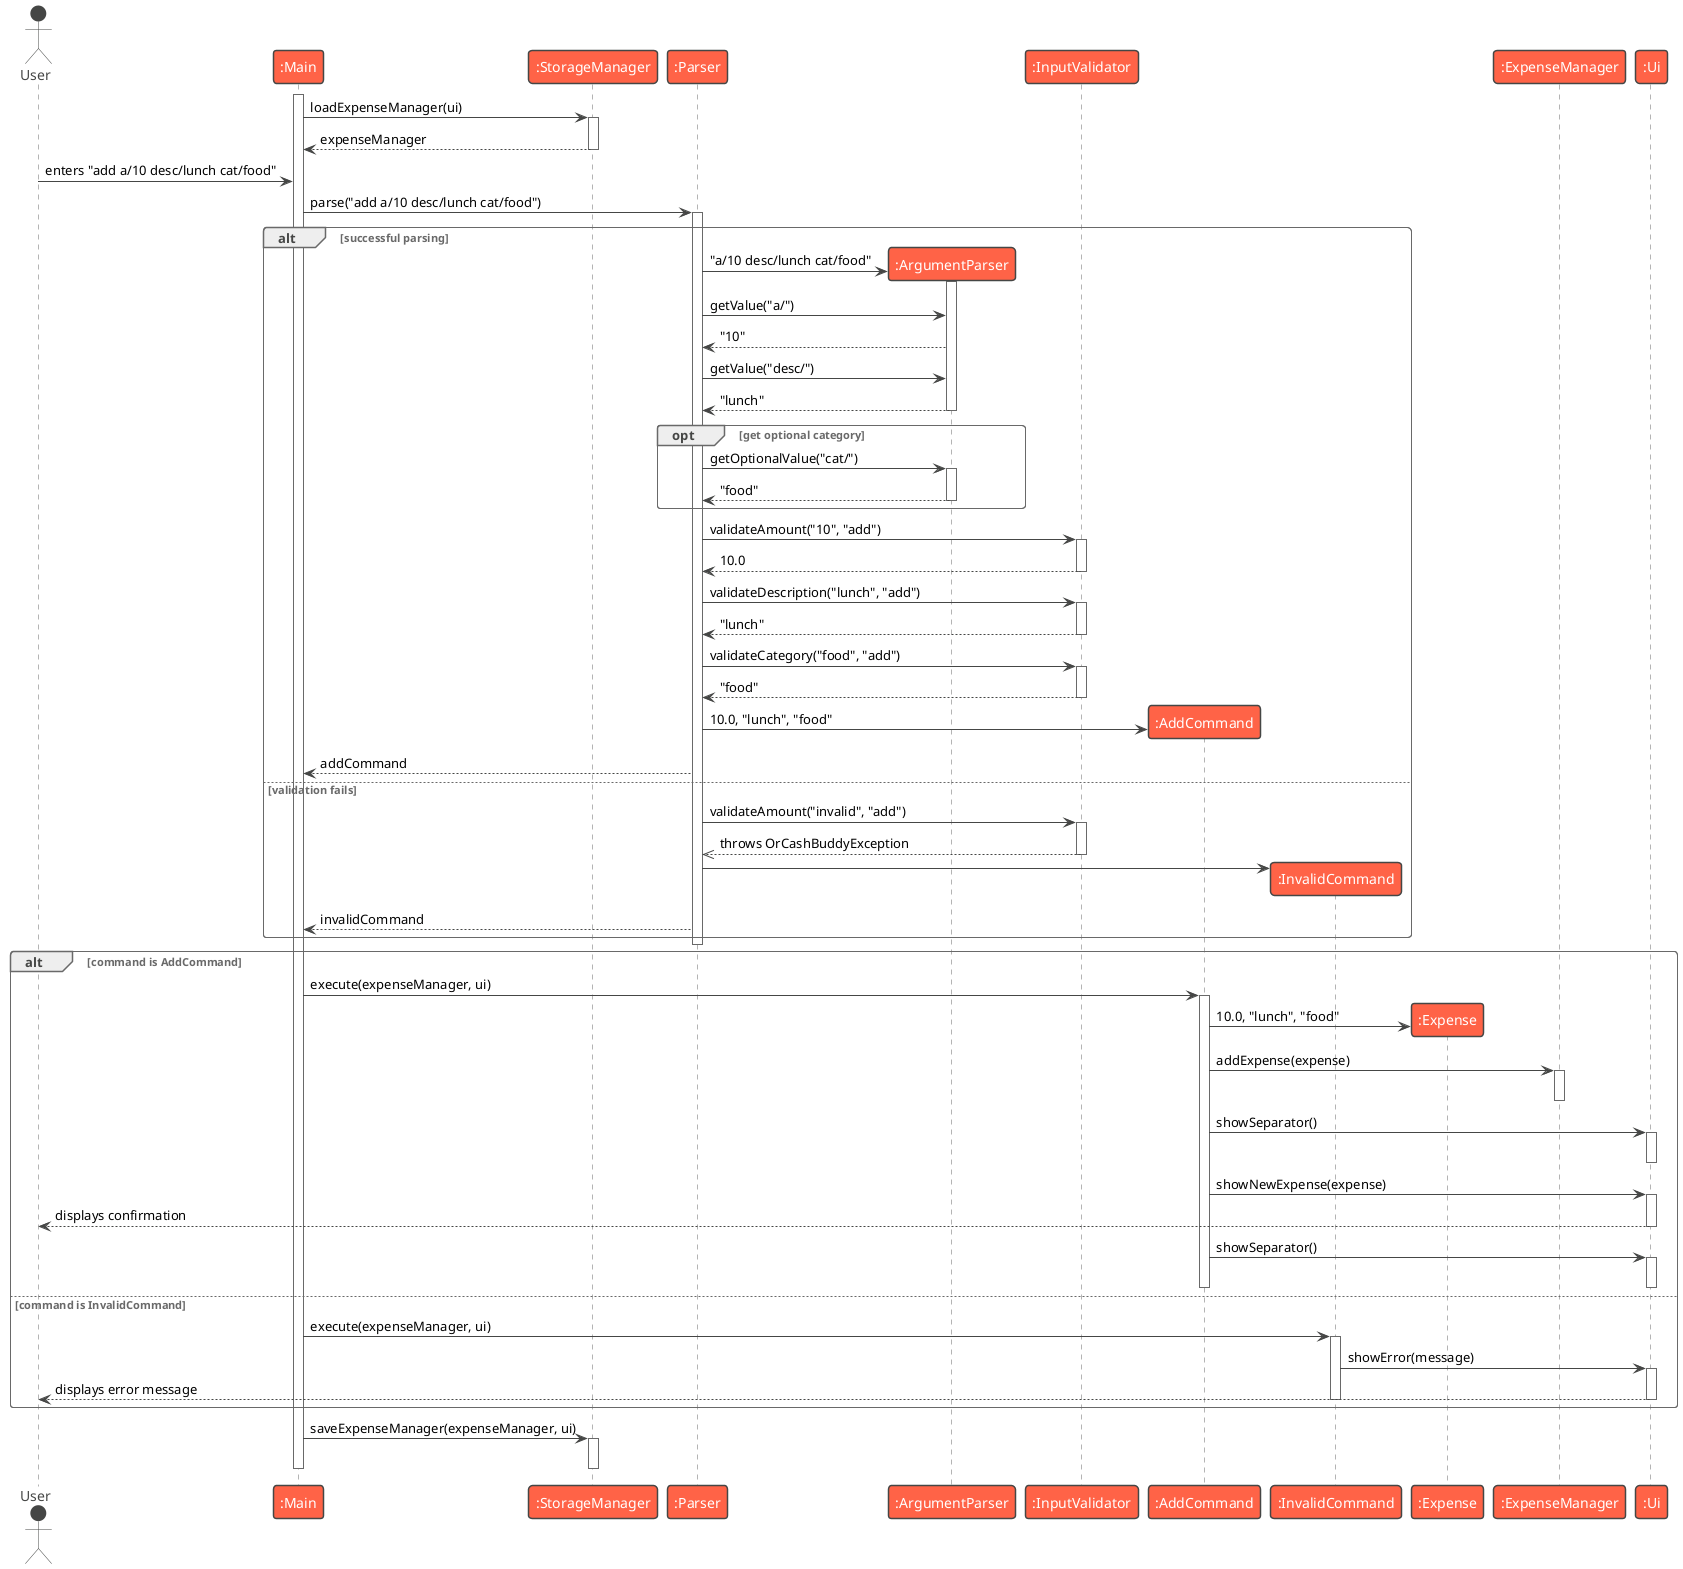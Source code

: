 @startuml
!theme vibrant
actor User
participant ":Main" as Main
participant ":StorageManager" as StorageManager
participant ":Parser" as Parser
participant ":ArgumentParser" as ArgumentParser
participant ":InputValidator" as InputValidator
participant ":AddCommand" as AddCommand
participant ":InvalidCommand" as InvalidCommand
participant ":Expense" as Expense
participant ":ExpenseManager" as ExpenseManager
participant ":Ui" as Ui

activate Main
Main -> StorageManager : loadExpenseManager(ui)
activate StorageManager
StorageManager --> Main : expenseManager
deactivate StorageManager

User -> Main : enters "add a/10 desc/lunch cat/food"

Main -> Parser : parse("add a/10 desc/lunch cat/food")
activate Parser

alt successful parsing

    create ArgumentParser
    Parser -> ArgumentParser : "a/10 desc/lunch cat/food"
    activate ArgumentParser
    Parser -> ArgumentParser : getValue("a/")
    ArgumentParser --> Parser : "10"
    Parser -> ArgumentParser : getValue("desc/")
    ArgumentParser --> Parser : "lunch"
    deactivate ArgumentParser

    opt get optional category
        Parser -> ArgumentParser : getOptionalValue("cat/")
        activate ArgumentParser
        ArgumentParser --> Parser : "food"
        deactivate ArgumentParser
    end

    Parser -> InputValidator : validateAmount("10", "add")
    activate InputValidator
    InputValidator --> Parser : 10.0
    deactivate InputValidator
    Parser -> InputValidator : validateDescription("lunch", "add")
    activate InputValidator
    InputValidator --> Parser : "lunch"
    deactivate InputValidator
    Parser -> InputValidator : validateCategory("food", "add")
    activate InputValidator
    InputValidator --> Parser : "food"
    deactivate InputValidator

    create AddCommand
    Parser -> AddCommand : 10.0, "lunch", "food"
    Parser --> Main : addCommand

else validation fails

    Parser -> InputValidator : validateAmount("invalid", "add")
    activate InputValidator
    InputValidator -->> Parser : throws OrCashBuddyException
    deactivate InputValidator

    create InvalidCommand
    Parser -> InvalidCommand
    Parser --> Main : invalidCommand

end

deactivate Parser

alt command is AddCommand
    Main -> AddCommand : execute(expenseManager, ui)
    activate AddCommand

    create Expense
    AddCommand -> Expense : 10.0, "lunch", "food"

    AddCommand -> ExpenseManager : addExpense(expense)
    activate ExpenseManager
    deactivate ExpenseManager

    AddCommand -> Ui : showSeparator()
    activate Ui
    deactivate Ui
    AddCommand -> Ui : showNewExpense(expense)
    activate Ui
    Ui --> User : displays confirmation
    deactivate Ui
    AddCommand -> Ui : showSeparator()
    activate Ui
    deactivate Ui

    deactivate AddCommand

else command is InvalidCommand
    Main -> InvalidCommand : execute(expenseManager, ui)
    activate InvalidCommand
    InvalidCommand -> Ui : showError(message)
    activate Ui
    Ui --> User : displays error message
    deactivate Ui
    deactivate InvalidCommand
end

Main -> StorageManager : saveExpenseManager(expenseManager, ui)
activate StorageManager
deactivate StorageManager

deactivate Main
@enduml
